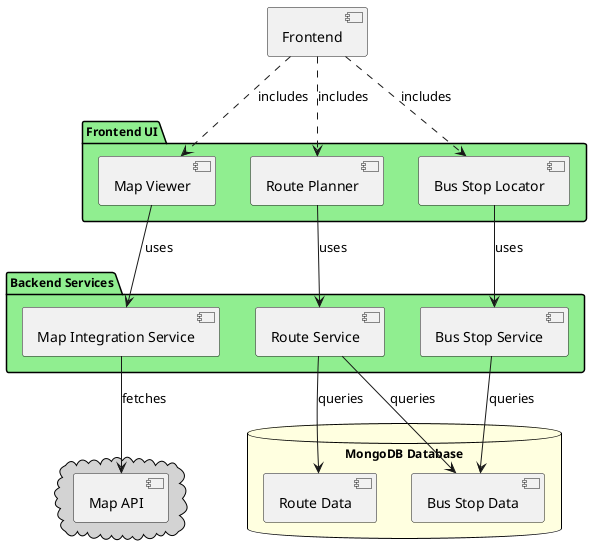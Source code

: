 @startuml NUSMap Component Diagram
!define FONT_SIZE 12

skinparam componentStyle uml2

package "Frontend UI" {
    [Bus Stop Locator] as BSL
    [Route Planner] as RP
    [Map Viewer] as MV
    skinparam package {
        BackgroundColor LightBlue
        BorderColor Black
        FontSize FONT_SIZE
    }
}

package "Backend Services" {
    [Map Integration Service] as MIS
    [Bus Stop Service] as BSS
    [Route Service] as RS
    skinparam package {
        BackgroundColor LightGreen
        BorderColor Black
        FontSize FONT_SIZE
    }
}

database "MongoDB Database" {
    [Bus Stop Data] as BSD
    [Route Data] as RD
    skinparam database {
        BackgroundColor LightYellow
        BorderColor Black
        FontSize FONT_SIZE
    }
}

cloud {
    [Map API]
    skinparam cloud {
        BackgroundColor LightGray
        BorderColor Black
        FontSize FONT_SIZE
    }
}

[Frontend] ..> BSL : includes
[Frontend] ..> RP : includes
[Frontend] ..> MV : includes
BSL --> BSS : uses
RP --> RS : uses
MV --> MIS : uses
BSS --> BSD : queries
RS --> BSD : queries
RS --> RD : queries
MIS --> [Map API] : fetches

@enduml
